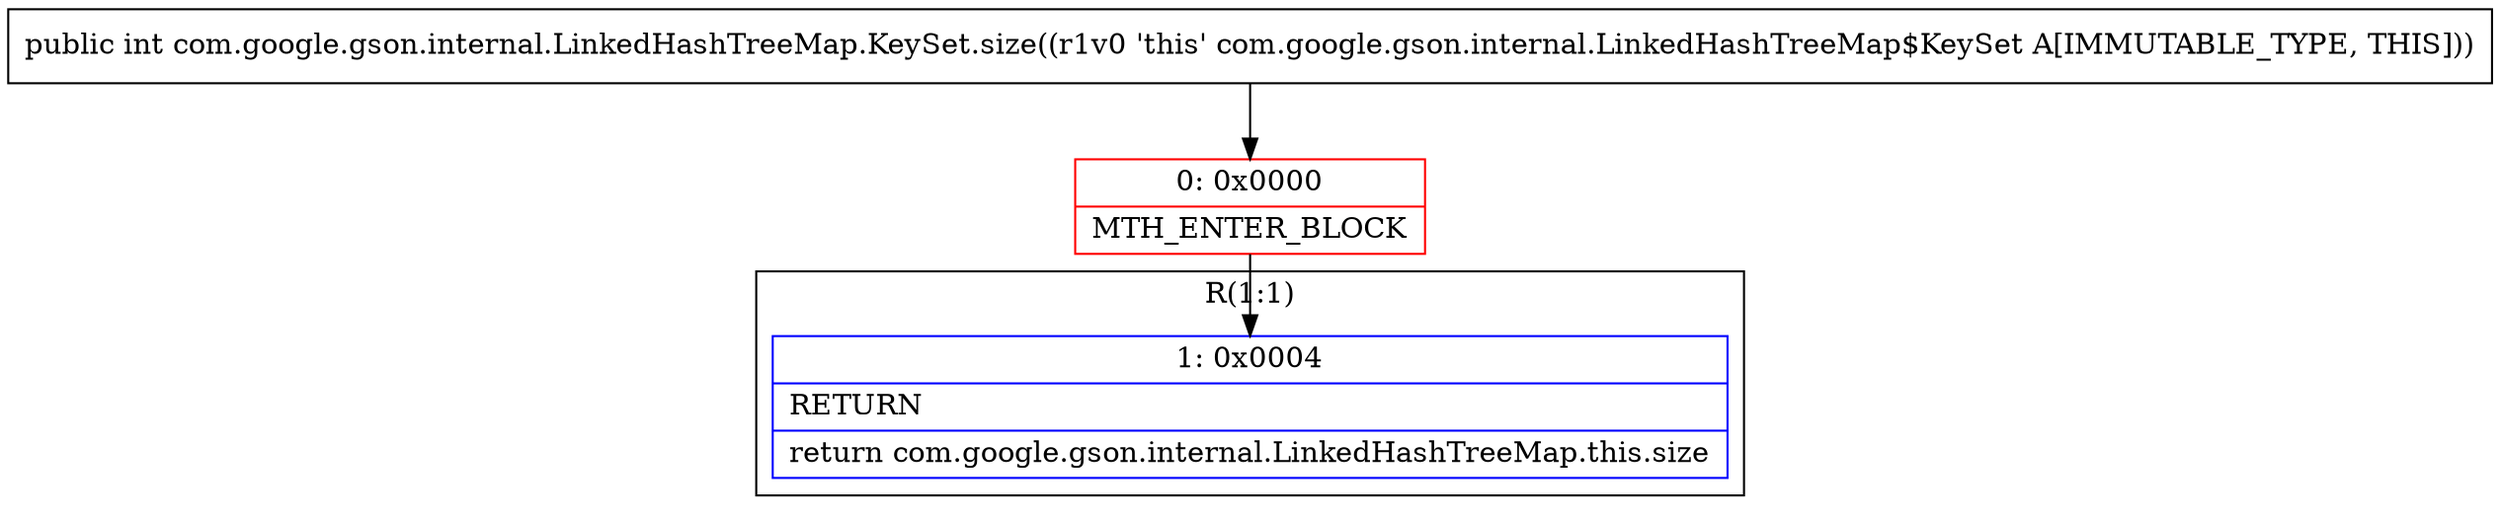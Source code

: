 digraph "CFG forcom.google.gson.internal.LinkedHashTreeMap.KeySet.size()I" {
subgraph cluster_Region_2125339605 {
label = "R(1:1)";
node [shape=record,color=blue];
Node_1 [shape=record,label="{1\:\ 0x0004|RETURN\l|return com.google.gson.internal.LinkedHashTreeMap.this.size\l}"];
}
Node_0 [shape=record,color=red,label="{0\:\ 0x0000|MTH_ENTER_BLOCK\l}"];
MethodNode[shape=record,label="{public int com.google.gson.internal.LinkedHashTreeMap.KeySet.size((r1v0 'this' com.google.gson.internal.LinkedHashTreeMap$KeySet A[IMMUTABLE_TYPE, THIS])) }"];
MethodNode -> Node_0;
Node_0 -> Node_1;
}

